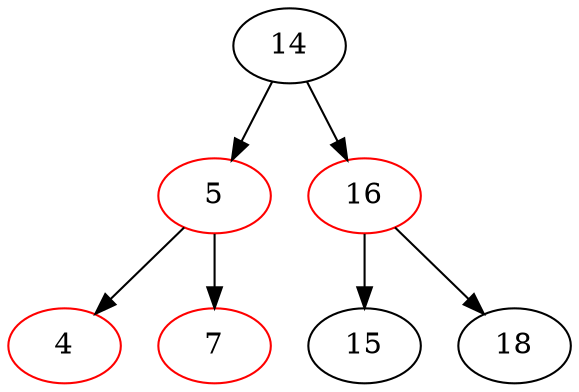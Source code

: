 // Created by rbtree.write_dot()
digraph red_black_tree {
  N140465684076304 [label="14", color="black"];
  N140465684076240 [label="5", color="red"];
  N140465684075920 [label="4", color="red"];
  N140465684076240 -> N140465684075920 ;
  N140465684075984 [label="7", color="red"];
  N140465684076240 -> N140465684075984 ;
  N140465684076304 -> N140465684076240 ;
  N140465684076432 [label="16", color="red"];
  N140465684076112 [label="15", color="black"];
  N140465684076432 -> N140465684076112 ;
  N140465684076368 [label="18", color="black"];
  N140465684076432 -> N140465684076368 ;
  N140465684076304 -> N140465684076432 ;
}
